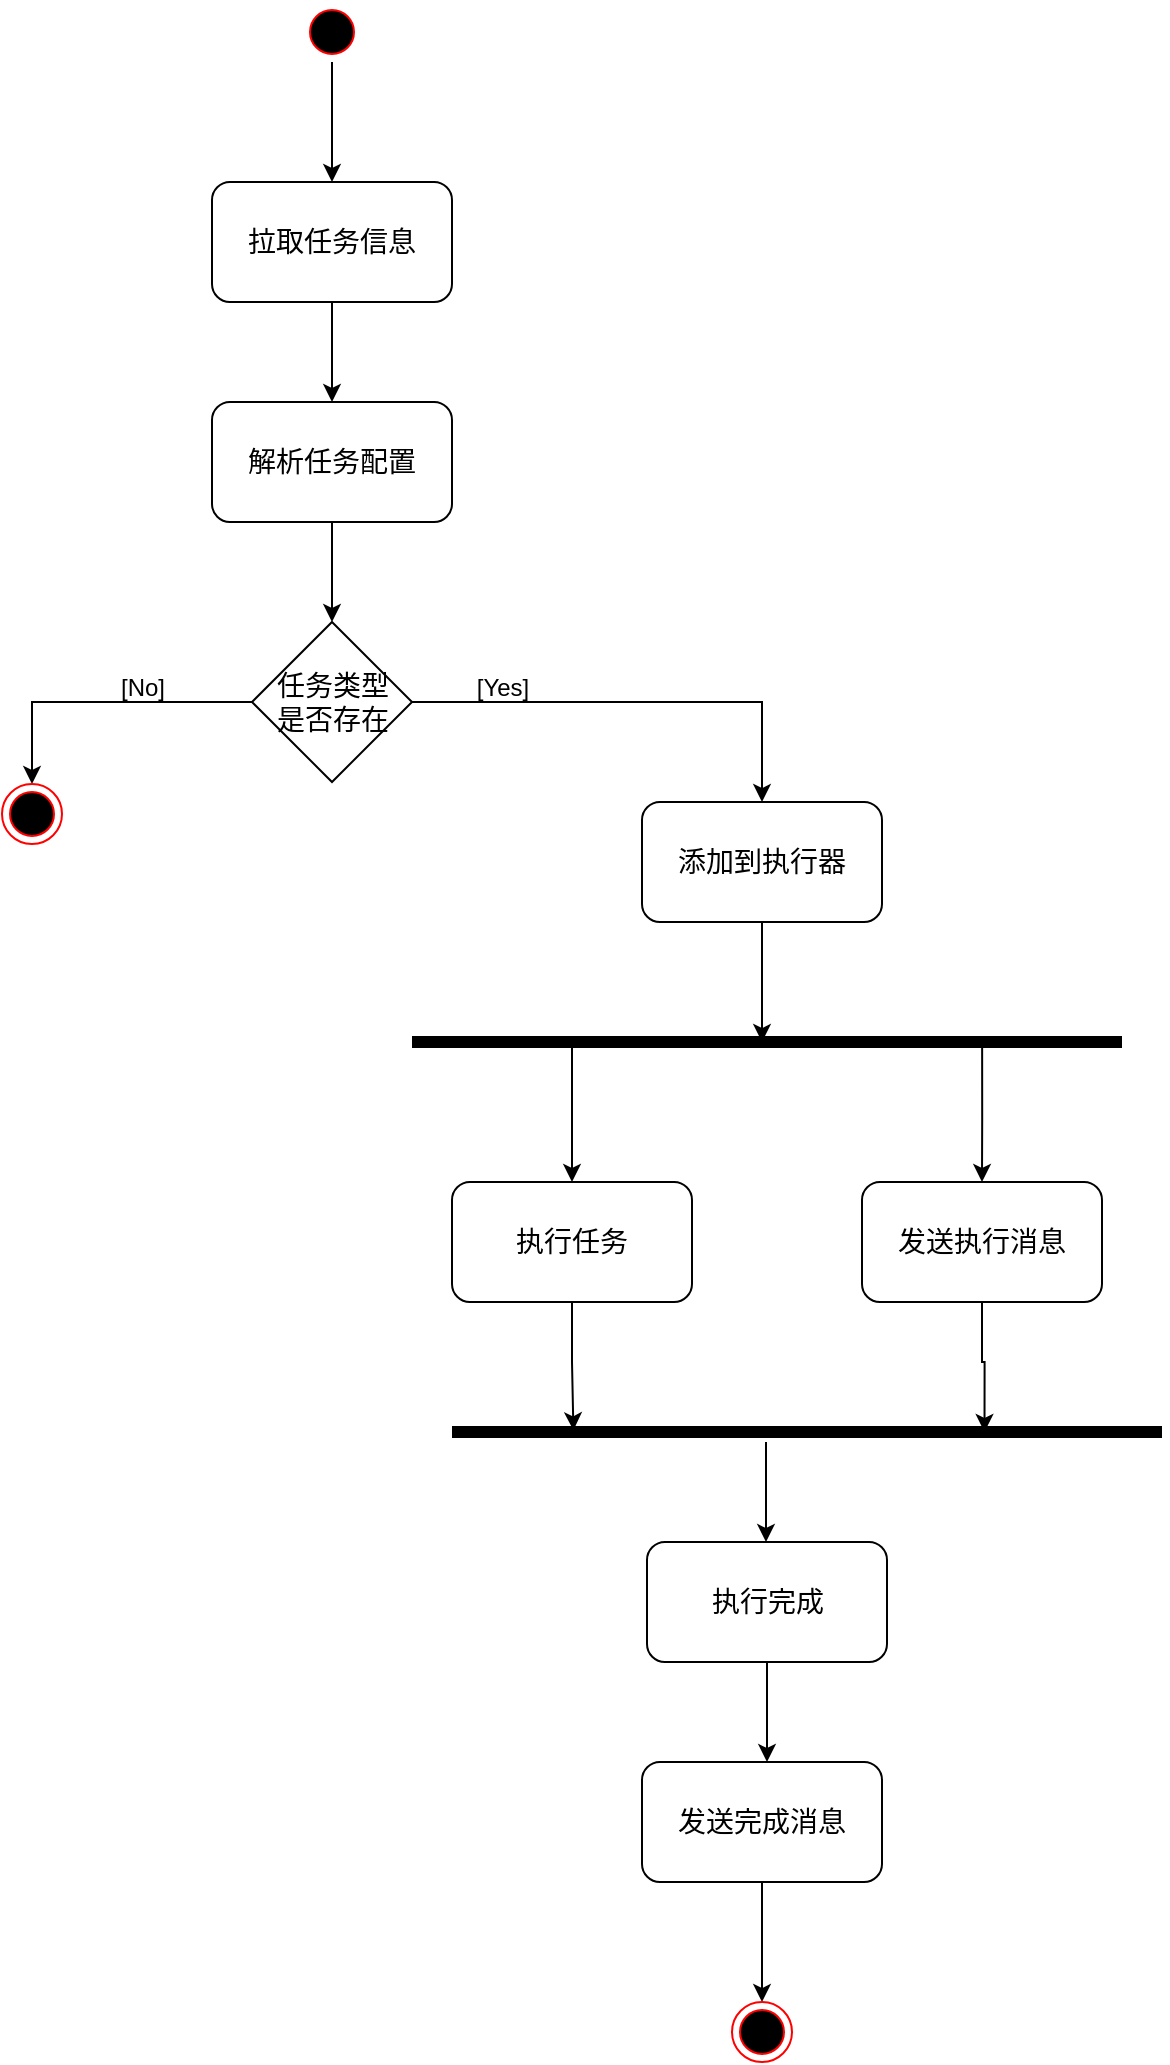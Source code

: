 <mxfile version="22.0.1" type="github">
  <diagram name="第 1 页" id="f_KIuMrbU2nGaqMX8C9C">
    <mxGraphModel dx="1562" dy="822" grid="1" gridSize="10" guides="1" tooltips="1" connect="1" arrows="1" fold="1" page="1" pageScale="1" pageWidth="827" pageHeight="1169" math="0" shadow="0">
      <root>
        <mxCell id="0" />
        <mxCell id="1" parent="0" />
        <mxCell id="zEnyXZQ2qtf-XZhW1Qae-5" style="edgeStyle=orthogonalEdgeStyle;rounded=0;orthogonalLoop=1;jettySize=auto;html=1;entryX=0.5;entryY=0;entryDx=0;entryDy=0;" parent="1" source="zEnyXZQ2qtf-XZhW1Qae-1" target="zEnyXZQ2qtf-XZhW1Qae-3" edge="1">
          <mxGeometry relative="1" as="geometry" />
        </mxCell>
        <mxCell id="zEnyXZQ2qtf-XZhW1Qae-1" value="" style="ellipse;html=1;shape=startState;fillColor=#000000;strokeColor=#ff0000;" parent="1" vertex="1">
          <mxGeometry x="350" y="60" width="30" height="30" as="geometry" />
        </mxCell>
        <mxCell id="zEnyXZQ2qtf-XZhW1Qae-4" style="edgeStyle=orthogonalEdgeStyle;rounded=0;orthogonalLoop=1;jettySize=auto;html=1;exitX=0.5;exitY=1;exitDx=0;exitDy=0;" parent="1" source="zEnyXZQ2qtf-XZhW1Qae-3" edge="1">
          <mxGeometry relative="1" as="geometry">
            <mxPoint x="365" y="260" as="targetPoint" />
          </mxGeometry>
        </mxCell>
        <mxCell id="zEnyXZQ2qtf-XZhW1Qae-3" value="&lt;font style=&quot;font-size: 14px;&quot;&gt;拉取任务信息&lt;/font&gt;" style="rounded=1;whiteSpace=wrap;html=1;" parent="1" vertex="1">
          <mxGeometry x="305" y="150" width="120" height="60" as="geometry" />
        </mxCell>
        <mxCell id="zEnyXZQ2qtf-XZhW1Qae-7" style="edgeStyle=orthogonalEdgeStyle;rounded=0;orthogonalLoop=1;jettySize=auto;html=1;" parent="1" source="zEnyXZQ2qtf-XZhW1Qae-6" edge="1">
          <mxGeometry relative="1" as="geometry">
            <mxPoint x="365" y="370" as="targetPoint" />
          </mxGeometry>
        </mxCell>
        <mxCell id="zEnyXZQ2qtf-XZhW1Qae-6" value="&lt;font style=&quot;font-size: 14px;&quot;&gt;解析任务配置&lt;/font&gt;" style="rounded=1;whiteSpace=wrap;html=1;" parent="1" vertex="1">
          <mxGeometry x="305" y="260" width="120" height="60" as="geometry" />
        </mxCell>
        <mxCell id="zEnyXZQ2qtf-XZhW1Qae-10" style="edgeStyle=orthogonalEdgeStyle;rounded=0;orthogonalLoop=1;jettySize=auto;html=1;entryX=0.5;entryY=0;entryDx=0;entryDy=0;" parent="1" source="zEnyXZQ2qtf-XZhW1Qae-8" target="zEnyXZQ2qtf-XZhW1Qae-11" edge="1">
          <mxGeometry relative="1" as="geometry">
            <mxPoint x="230" y="410" as="targetPoint" />
          </mxGeometry>
        </mxCell>
        <mxCell id="zEnyXZQ2qtf-XZhW1Qae-13" style="edgeStyle=orthogonalEdgeStyle;rounded=0;orthogonalLoop=1;jettySize=auto;html=1;entryX=0.5;entryY=0;entryDx=0;entryDy=0;" parent="1" source="zEnyXZQ2qtf-XZhW1Qae-8" target="zEnyXZQ2qtf-XZhW1Qae-15" edge="1">
          <mxGeometry relative="1" as="geometry">
            <mxPoint x="670" y="410" as="targetPoint" />
          </mxGeometry>
        </mxCell>
        <mxCell id="zEnyXZQ2qtf-XZhW1Qae-8" value="" style="rhombus;whiteSpace=wrap;html=1;" parent="1" vertex="1">
          <mxGeometry x="325" y="370" width="80" height="80" as="geometry" />
        </mxCell>
        <mxCell id="zEnyXZQ2qtf-XZhW1Qae-9" value="&lt;font style=&quot;font-size: 14px;&quot;&gt;任务类型&lt;br&gt;是否存在&lt;/font&gt;" style="text;html=1;align=center;verticalAlign=middle;resizable=0;points=[];autosize=1;strokeColor=none;fillColor=none;" parent="1" vertex="1">
          <mxGeometry x="325" y="385" width="80" height="50" as="geometry" />
        </mxCell>
        <mxCell id="zEnyXZQ2qtf-XZhW1Qae-11" value="" style="ellipse;html=1;shape=endState;fillColor=#000000;strokeColor=#ff0000;" parent="1" vertex="1">
          <mxGeometry x="200" y="451" width="30" height="30" as="geometry" />
        </mxCell>
        <mxCell id="zEnyXZQ2qtf-XZhW1Qae-12" value="[No]" style="text;html=1;align=center;verticalAlign=middle;resizable=0;points=[];autosize=1;strokeColor=none;fillColor=none;" parent="1" vertex="1">
          <mxGeometry x="245" y="388" width="50" height="30" as="geometry" />
        </mxCell>
        <mxCell id="zEnyXZQ2qtf-XZhW1Qae-14" value="[Yes]" style="text;html=1;align=center;verticalAlign=middle;resizable=0;points=[];autosize=1;strokeColor=none;fillColor=none;" parent="1" vertex="1">
          <mxGeometry x="425" y="388" width="50" height="30" as="geometry" />
        </mxCell>
        <mxCell id="zEnyXZQ2qtf-XZhW1Qae-17" style="edgeStyle=orthogonalEdgeStyle;rounded=0;orthogonalLoop=1;jettySize=auto;html=1;" parent="1" source="zEnyXZQ2qtf-XZhW1Qae-15" edge="1">
          <mxGeometry relative="1" as="geometry">
            <mxPoint x="580" y="580" as="targetPoint" />
          </mxGeometry>
        </mxCell>
        <mxCell id="zEnyXZQ2qtf-XZhW1Qae-15" value="&lt;font style=&quot;font-size: 14px;&quot;&gt;添加到执行器&lt;/font&gt;" style="rounded=1;whiteSpace=wrap;html=1;" parent="1" vertex="1">
          <mxGeometry x="520" y="460" width="120" height="60" as="geometry" />
        </mxCell>
        <mxCell id="AhrgrsmXrYlnRKC0rbcY-9" style="edgeStyle=orthogonalEdgeStyle;rounded=0;orthogonalLoop=1;jettySize=auto;html=1;entryX=0.171;entryY=0.414;entryDx=0;entryDy=0;entryPerimeter=0;" parent="1" source="zEnyXZQ2qtf-XZhW1Qae-18" target="AhrgrsmXrYlnRKC0rbcY-7" edge="1">
          <mxGeometry relative="1" as="geometry" />
        </mxCell>
        <mxCell id="zEnyXZQ2qtf-XZhW1Qae-18" value="&lt;font style=&quot;font-size: 14px;&quot;&gt;执行任务&lt;/font&gt;" style="rounded=1;whiteSpace=wrap;html=1;" parent="1" vertex="1">
          <mxGeometry x="425" y="650" width="120" height="60" as="geometry" />
        </mxCell>
        <mxCell id="AhrgrsmXrYlnRKC0rbcY-12" style="edgeStyle=orthogonalEdgeStyle;rounded=0;orthogonalLoop=1;jettySize=auto;html=1;" parent="1" source="zEnyXZQ2qtf-XZhW1Qae-20" edge="1">
          <mxGeometry relative="1" as="geometry">
            <mxPoint x="582.5" y="940" as="targetPoint" />
          </mxGeometry>
        </mxCell>
        <mxCell id="zEnyXZQ2qtf-XZhW1Qae-20" value="&lt;font style=&quot;font-size: 14px;&quot;&gt;执行完成&lt;/font&gt;" style="rounded=1;whiteSpace=wrap;html=1;" parent="1" vertex="1">
          <mxGeometry x="522.5" y="830" width="120" height="60" as="geometry" />
        </mxCell>
        <mxCell id="AhrgrsmXrYlnRKC0rbcY-1" value="" style="shape=line;html=1;strokeWidth=6;strokeColor=#000000;" parent="1" vertex="1">
          <mxGeometry x="405" y="575" width="355" height="10" as="geometry" />
        </mxCell>
        <mxCell id="AhrgrsmXrYlnRKC0rbcY-10" style="edgeStyle=orthogonalEdgeStyle;rounded=0;orthogonalLoop=1;jettySize=auto;html=1;entryX=0.75;entryY=0.5;entryDx=0;entryDy=0;entryPerimeter=0;" parent="1" source="AhrgrsmXrYlnRKC0rbcY-4" target="AhrgrsmXrYlnRKC0rbcY-7" edge="1">
          <mxGeometry relative="1" as="geometry" />
        </mxCell>
        <mxCell id="AhrgrsmXrYlnRKC0rbcY-4" value="&lt;font style=&quot;font-size: 14px;&quot;&gt;发送执行消息&lt;/font&gt;" style="rounded=1;whiteSpace=wrap;html=1;" parent="1" vertex="1">
          <mxGeometry x="630" y="650" width="120" height="60" as="geometry" />
        </mxCell>
        <mxCell id="AhrgrsmXrYlnRKC0rbcY-5" style="edgeStyle=orthogonalEdgeStyle;rounded=0;orthogonalLoop=1;jettySize=auto;html=1;exitX=0.211;exitY=0.75;exitDx=0;exitDy=0;exitPerimeter=0;entryX=0.5;entryY=0;entryDx=0;entryDy=0;" parent="1" source="AhrgrsmXrYlnRKC0rbcY-1" target="zEnyXZQ2qtf-XZhW1Qae-18" edge="1">
          <mxGeometry relative="1" as="geometry">
            <mxPoint x="590" y="590" as="targetPoint" />
            <mxPoint x="590" y="530" as="sourcePoint" />
            <Array as="points">
              <mxPoint x="485" y="582" />
            </Array>
          </mxGeometry>
        </mxCell>
        <mxCell id="AhrgrsmXrYlnRKC0rbcY-6" style="edgeStyle=orthogonalEdgeStyle;rounded=0;orthogonalLoop=1;jettySize=auto;html=1;entryX=0.5;entryY=0;entryDx=0;entryDy=0;exitX=0.803;exitY=0.5;exitDx=0;exitDy=0;exitPerimeter=0;" parent="1" source="AhrgrsmXrYlnRKC0rbcY-1" target="AhrgrsmXrYlnRKC0rbcY-4" edge="1">
          <mxGeometry relative="1" as="geometry">
            <mxPoint x="690" y="640" as="targetPoint" />
            <mxPoint x="690" y="590" as="sourcePoint" />
          </mxGeometry>
        </mxCell>
        <mxCell id="AhrgrsmXrYlnRKC0rbcY-7" value="" style="shape=line;html=1;strokeWidth=6;strokeColor=#000000;" parent="1" vertex="1">
          <mxGeometry x="425" y="770" width="355" height="10" as="geometry" />
        </mxCell>
        <mxCell id="AhrgrsmXrYlnRKC0rbcY-11" style="edgeStyle=orthogonalEdgeStyle;rounded=0;orthogonalLoop=1;jettySize=auto;html=1;" parent="1" target="zEnyXZQ2qtf-XZhW1Qae-20" edge="1">
          <mxGeometry relative="1" as="geometry">
            <mxPoint x="590" y="590" as="targetPoint" />
            <mxPoint x="582" y="780" as="sourcePoint" />
          </mxGeometry>
        </mxCell>
        <mxCell id="AhrgrsmXrYlnRKC0rbcY-14" style="edgeStyle=orthogonalEdgeStyle;rounded=0;orthogonalLoop=1;jettySize=auto;html=1;" parent="1" source="AhrgrsmXrYlnRKC0rbcY-13" edge="1">
          <mxGeometry relative="1" as="geometry">
            <mxPoint x="580" y="1060.0" as="targetPoint" />
          </mxGeometry>
        </mxCell>
        <mxCell id="AhrgrsmXrYlnRKC0rbcY-13" value="&lt;font style=&quot;font-size: 14px;&quot;&gt;发送完成消息&lt;/font&gt;" style="rounded=1;whiteSpace=wrap;html=1;" parent="1" vertex="1">
          <mxGeometry x="520" y="940" width="120" height="60" as="geometry" />
        </mxCell>
        <mxCell id="AhrgrsmXrYlnRKC0rbcY-15" value="" style="ellipse;html=1;shape=endState;fillColor=#000000;strokeColor=#ff0000;" parent="1" vertex="1">
          <mxGeometry x="565" y="1060" width="30" height="30" as="geometry" />
        </mxCell>
      </root>
    </mxGraphModel>
  </diagram>
</mxfile>
